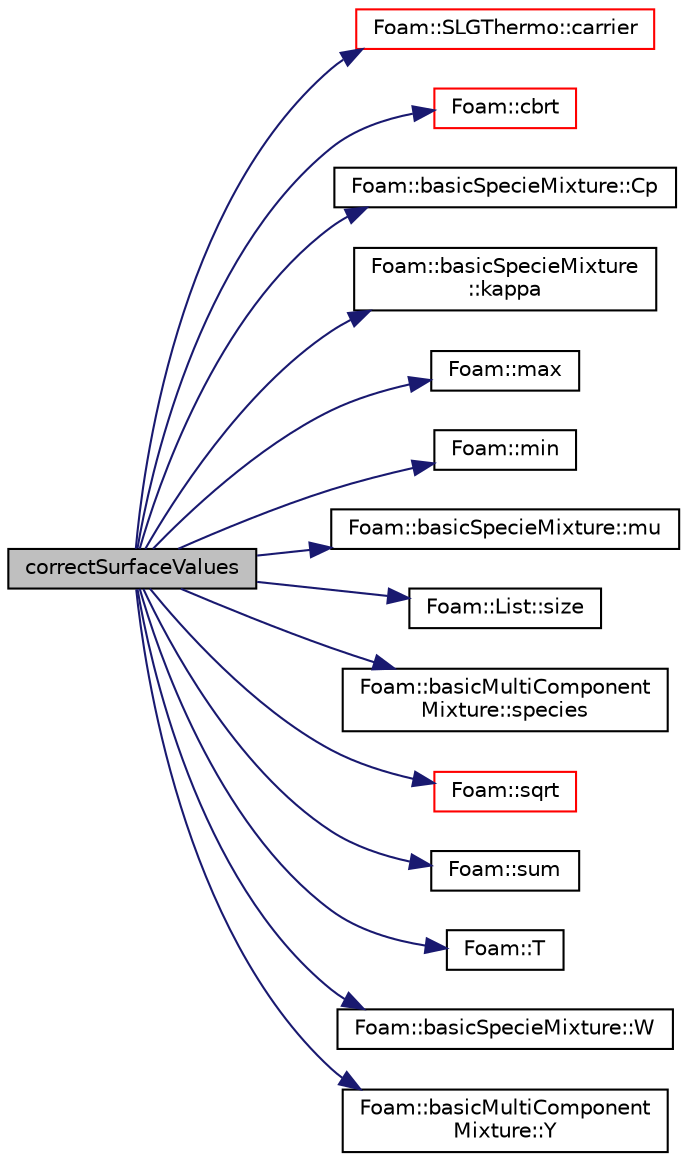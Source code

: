digraph "correctSurfaceValues"
{
  bgcolor="transparent";
  edge [fontname="Helvetica",fontsize="10",labelfontname="Helvetica",labelfontsize="10"];
  node [fontname="Helvetica",fontsize="10",shape=record];
  rankdir="LR";
  Node1 [label="correctSurfaceValues",height=0.2,width=0.4,color="black", fillcolor="grey75", style="filled", fontcolor="black"];
  Node1 -> Node2 [color="midnightblue",fontsize="10",style="solid",fontname="Helvetica"];
  Node2 [label="Foam::SLGThermo::carrier",height=0.2,width=0.4,color="red",URL="$a02321.html#ad09148d289e10bb0f0264a4623d3822b",tooltip="Return reference to the gaseous components. "];
  Node1 -> Node3 [color="midnightblue",fontsize="10",style="solid",fontname="Helvetica"];
  Node3 [label="Foam::cbrt",height=0.2,width=0.4,color="red",URL="$a10675.html#aca0b7feea326c0e1e9e04078a319d019"];
  Node1 -> Node4 [color="midnightblue",fontsize="10",style="solid",fontname="Helvetica"];
  Node4 [label="Foam::basicSpecieMixture::Cp",height=0.2,width=0.4,color="black",URL="$a00115.html#a65393b1c49912bd27cbf341eead73518",tooltip="Heat capacity at constant pressure [J/(kg K)]. "];
  Node1 -> Node5 [color="midnightblue",fontsize="10",style="solid",fontname="Helvetica"];
  Node5 [label="Foam::basicSpecieMixture\l::kappa",height=0.2,width=0.4,color="black",URL="$a00115.html#a2a515bef556acbed90dc25f7c53f4633",tooltip="Thermal conductivity [W/m/K]. "];
  Node1 -> Node6 [color="midnightblue",fontsize="10",style="solid",fontname="Helvetica"];
  Node6 [label="Foam::max",height=0.2,width=0.4,color="black",URL="$a10675.html#ac993e906cf2774ae77e666bc24e81733"];
  Node1 -> Node7 [color="midnightblue",fontsize="10",style="solid",fontname="Helvetica"];
  Node7 [label="Foam::min",height=0.2,width=0.4,color="black",URL="$a10675.html#a253e112ad2d56d96230ff39ea7f442dc"];
  Node1 -> Node8 [color="midnightblue",fontsize="10",style="solid",fontname="Helvetica"];
  Node8 [label="Foam::basicSpecieMixture::mu",height=0.2,width=0.4,color="black",URL="$a00115.html#a0f5015a12d1bfe6ef0e38a1e13ae6f12",tooltip="Dynamic viscosity [kg/m/s]. "];
  Node1 -> Node9 [color="midnightblue",fontsize="10",style="solid",fontname="Helvetica"];
  Node9 [label="Foam::List::size",height=0.2,width=0.4,color="black",URL="$a01355.html#a8a5f6fa29bd4b500caf186f60245b384",tooltip="Override size to be inconsistent with allocated storage. "];
  Node1 -> Node10 [color="midnightblue",fontsize="10",style="solid",fontname="Helvetica"];
  Node10 [label="Foam::basicMultiComponent\lMixture::species",height=0.2,width=0.4,color="black",URL="$a00109.html#ac3684786b3929e4b59bca4087f9f4609",tooltip="Return the table of species. "];
  Node1 -> Node11 [color="midnightblue",fontsize="10",style="solid",fontname="Helvetica"];
  Node11 [label="Foam::sqrt",height=0.2,width=0.4,color="red",URL="$a10675.html#a8616bd62eebf2342a80222fecb1bda71"];
  Node1 -> Node12 [color="midnightblue",fontsize="10",style="solid",fontname="Helvetica"];
  Node12 [label="Foam::sum",height=0.2,width=0.4,color="black",URL="$a10675.html#a3d8733143aad0e03b300186ab4bef137"];
  Node1 -> Node13 [color="midnightblue",fontsize="10",style="solid",fontname="Helvetica"];
  Node13 [label="Foam::T",height=0.2,width=0.4,color="black",URL="$a10675.html#ae57fda0abb14bb0944947c463c6e09d4"];
  Node1 -> Node14 [color="midnightblue",fontsize="10",style="solid",fontname="Helvetica"];
  Node14 [label="Foam::basicSpecieMixture::W",height=0.2,width=0.4,color="black",URL="$a00115.html#ad064cd901ba7e9eaf0877f49761beb30",tooltip="Molecular weight of the given specie [kg/kmol]. "];
  Node1 -> Node15 [color="midnightblue",fontsize="10",style="solid",fontname="Helvetica"];
  Node15 [label="Foam::basicMultiComponent\lMixture::Y",height=0.2,width=0.4,color="black",URL="$a00109.html#a98fc615b86ae04a5a00a36c8fb619a16",tooltip="Return the mass-fraction fields. "];
}
